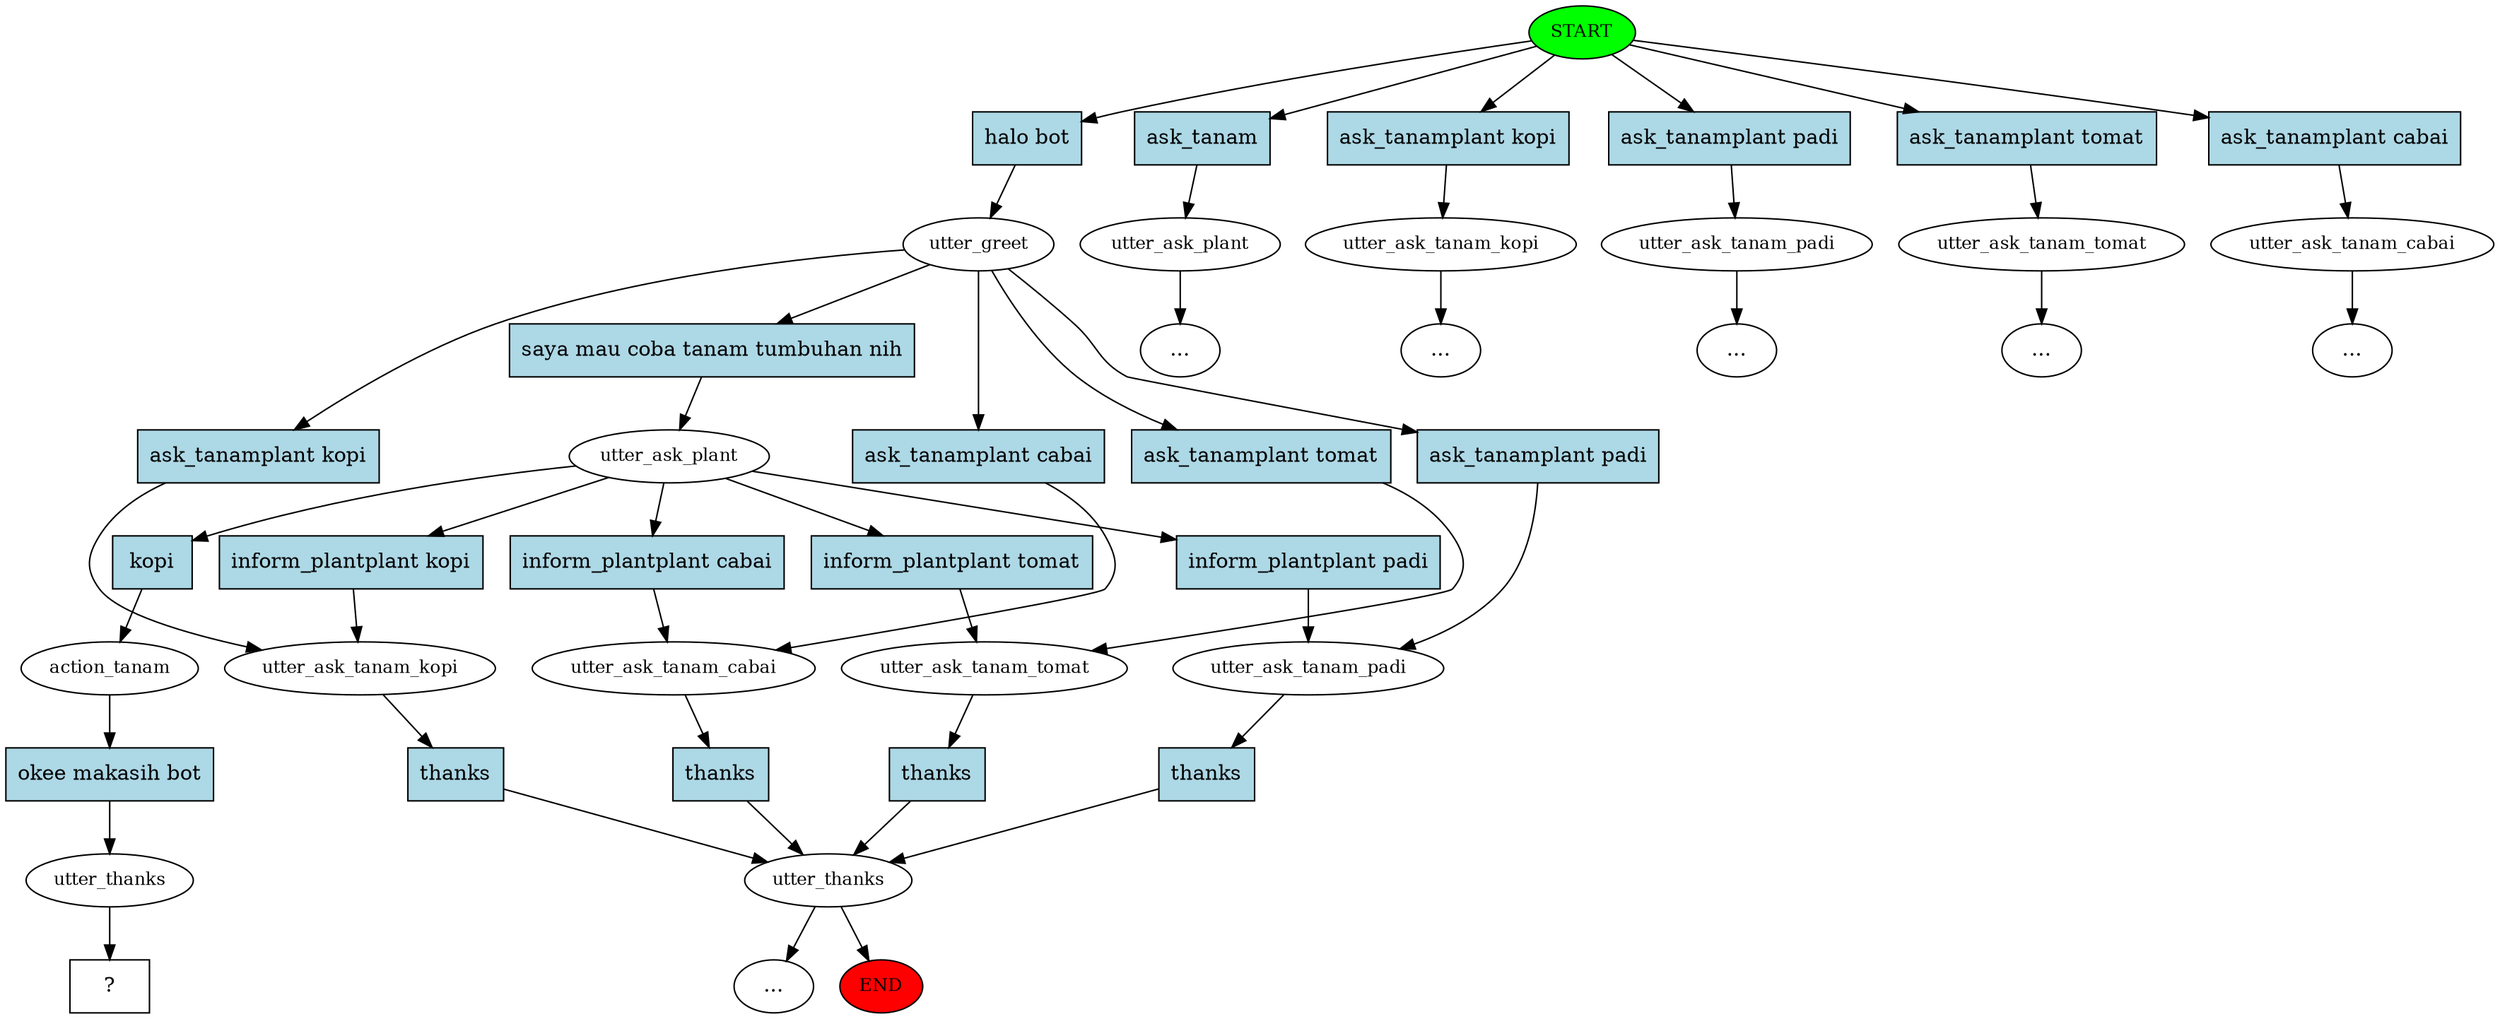 digraph  {
0 [class="start active", fillcolor=green, fontsize=12, label=START, style=filled];
"-1" [class=end, fillcolor=red, fontsize=12, label=END, style=filled];
1 [class=active, fontsize=12, label=utter_greet];
2 [class=active, fontsize=12, label=utter_ask_plant];
3 [class="", fontsize=12, label=utter_ask_tanam_kopi];
4 [class="", fontsize=12, label=utter_thanks];
7 [class="", fontsize=12, label=utter_ask_tanam_padi];
11 [class="", fontsize=12, label=utter_ask_tanam_tomat];
15 [class="", fontsize=12, label=utter_ask_tanam_cabai];
"-6" [class=ellipsis, label="..."];
29 [class="", fontsize=12, label=utter_ask_plant];
"-10" [class=ellipsis, label="..."];
33 [class="", fontsize=12, label=utter_ask_tanam_kopi];
"-11" [class=ellipsis, label="..."];
34 [class="", fontsize=12, label=utter_ask_tanam_padi];
"-12" [class=ellipsis, label="..."];
35 [class="", fontsize=12, label=utter_ask_tanam_tomat];
"-13" [class=ellipsis, label="..."];
36 [class="", fontsize=12, label=utter_ask_tanam_cabai];
"-14" [class=ellipsis, label="..."];
39 [class=active, fontsize=12, label=action_tanam];
40 [class=active, fontsize=12, label=utter_thanks];
41 [class="intent dashed active", label="  ?  ", shape=rect];
42 [class="intent active", fillcolor=lightblue, label="halo bot", shape=rect, style=filled];
43 [class=intent, fillcolor=lightblue, label=ask_tanam, shape=rect, style=filled];
44 [class=intent, fillcolor=lightblue, label="ask_tanamplant kopi", shape=rect, style=filled];
45 [class=intent, fillcolor=lightblue, label="ask_tanamplant padi", shape=rect, style=filled];
46 [class=intent, fillcolor=lightblue, label="ask_tanamplant tomat", shape=rect, style=filled];
47 [class=intent, fillcolor=lightblue, label="ask_tanamplant cabai", shape=rect, style=filled];
48 [class="intent active", fillcolor=lightblue, label="saya mau coba tanam tumbuhan nih", shape=rect, style=filled];
49 [class=intent, fillcolor=lightblue, label="ask_tanamplant kopi", shape=rect, style=filled];
50 [class=intent, fillcolor=lightblue, label="ask_tanamplant padi", shape=rect, style=filled];
51 [class=intent, fillcolor=lightblue, label="ask_tanamplant tomat", shape=rect, style=filled];
52 [class=intent, fillcolor=lightblue, label="ask_tanamplant cabai", shape=rect, style=filled];
53 [class=intent, fillcolor=lightblue, label="inform_plantplant kopi", shape=rect, style=filled];
54 [class=intent, fillcolor=lightblue, label="inform_plantplant padi", shape=rect, style=filled];
55 [class=intent, fillcolor=lightblue, label="inform_plantplant tomat", shape=rect, style=filled];
56 [class=intent, fillcolor=lightblue, label="inform_plantplant cabai", shape=rect, style=filled];
57 [class="intent active", fillcolor=lightblue, label=kopi, shape=rect, style=filled];
58 [class=intent, fillcolor=lightblue, label=thanks, shape=rect, style=filled];
59 [class=intent, fillcolor=lightblue, label=thanks, shape=rect, style=filled];
60 [class=intent, fillcolor=lightblue, label=thanks, shape=rect, style=filled];
61 [class=intent, fillcolor=lightblue, label=thanks, shape=rect, style=filled];
62 [class="intent active", fillcolor=lightblue, label="okee makasih bot", shape=rect, style=filled];
0 -> 42  [class=active, key=0];
0 -> 43  [class="", key=0];
0 -> 44  [class="", key=0];
0 -> 45  [class="", key=0];
0 -> 46  [class="", key=0];
0 -> 47  [class="", key=0];
1 -> 48  [class=active, key=0];
1 -> 49  [class="", key=0];
1 -> 50  [class="", key=0];
1 -> 51  [class="", key=0];
1 -> 52  [class="", key=0];
2 -> 53  [class="", key=0];
2 -> 54  [class="", key=0];
2 -> 55  [class="", key=0];
2 -> 56  [class="", key=0];
2 -> 57  [class=active, key=0];
3 -> 58  [class="", key=0];
4 -> "-1"  [class="", key=NONE, label=""];
4 -> "-6"  [class="", key=NONE, label=""];
7 -> 59  [class="", key=0];
11 -> 60  [class="", key=0];
15 -> 61  [class="", key=0];
29 -> "-10"  [class="", key=NONE, label=""];
33 -> "-11"  [class="", key=NONE, label=""];
34 -> "-12"  [class="", key=NONE, label=""];
35 -> "-13"  [class="", key=NONE, label=""];
36 -> "-14"  [class="", key=NONE, label=""];
39 -> 62  [class=active, key=0];
40 -> 41  [class=active, key=NONE, label=""];
42 -> 1  [class=active, key=0];
43 -> 29  [class="", key=0];
44 -> 33  [class="", key=0];
45 -> 34  [class="", key=0];
46 -> 35  [class="", key=0];
47 -> 36  [class="", key=0];
48 -> 2  [class=active, key=0];
49 -> 3  [class="", key=0];
50 -> 7  [class="", key=0];
51 -> 11  [class="", key=0];
52 -> 15  [class="", key=0];
53 -> 3  [class="", key=0];
54 -> 7  [class="", key=0];
55 -> 11  [class="", key=0];
56 -> 15  [class="", key=0];
57 -> 39  [class=active, key=0];
58 -> 4  [class="", key=0];
59 -> 4  [class="", key=0];
60 -> 4  [class="", key=0];
61 -> 4  [class="", key=0];
62 -> 40  [class=active, key=0];
}
